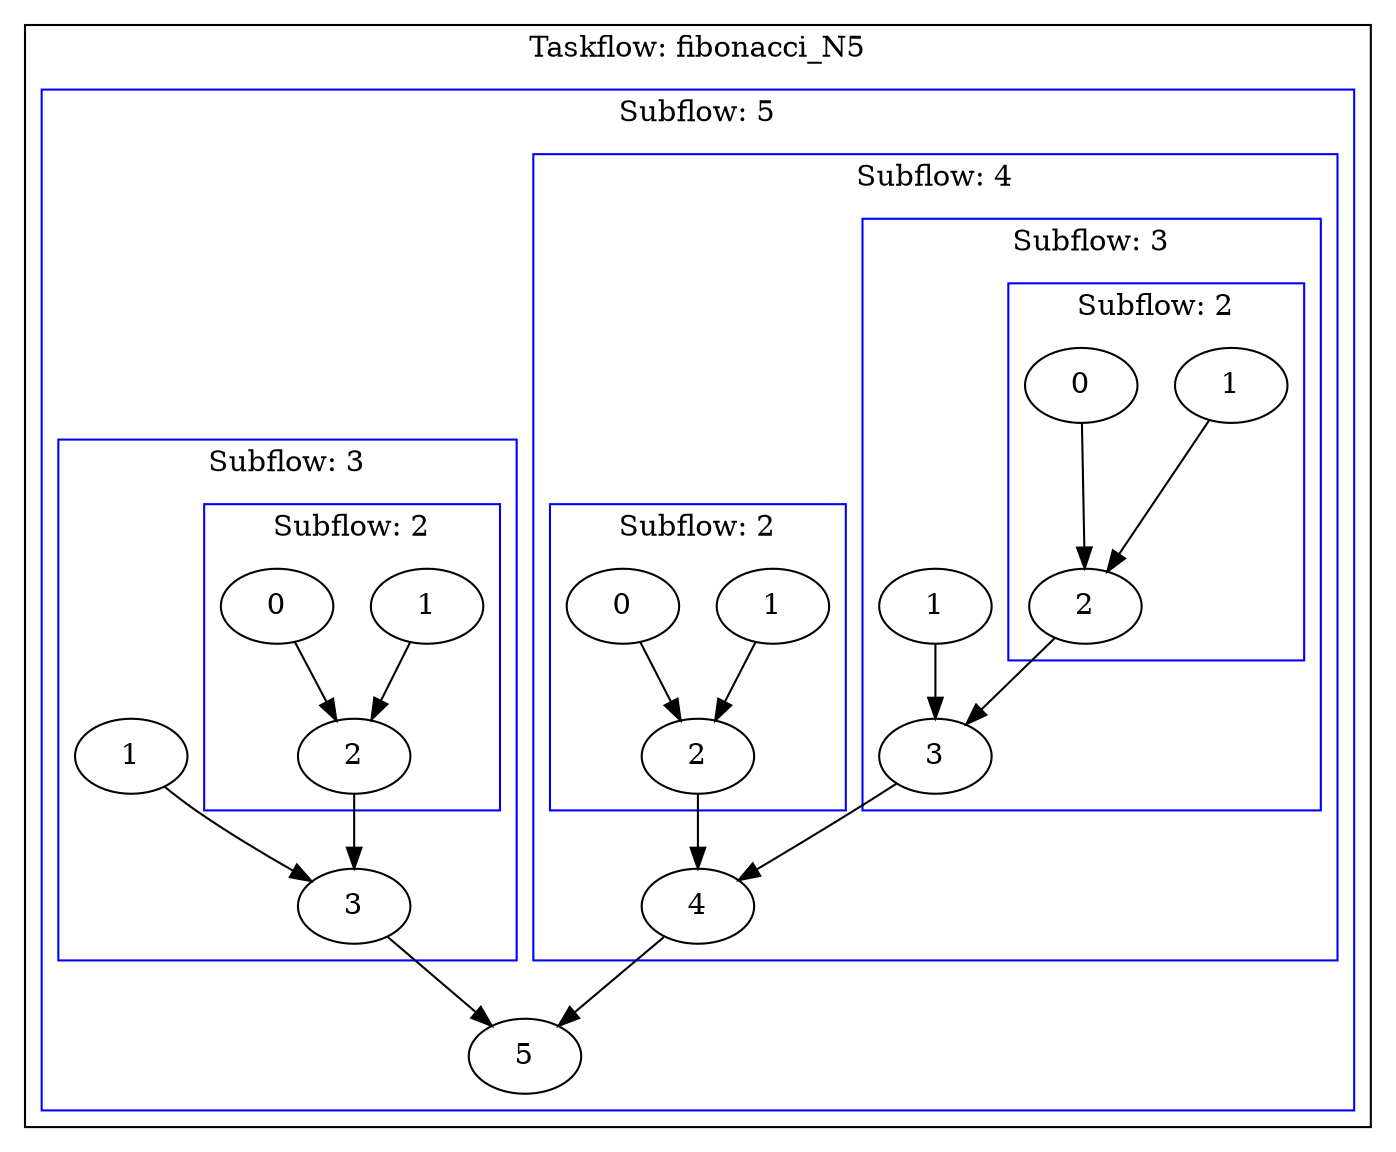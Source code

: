 digraph Taskflow {
subgraph cluster_p0x7ff7b473a1c8 {
label="Taskflow: fibonacci_N5";
p0x7f7a2b1659e0[label="5" ];
subgraph cluster_p0x7f7a2b1659e0 {
label="Subflow: 5";
color=blue
p0x7f7a2b123690[label="4" ];
p0x7f7a2b123690 -> p0x7f7a2b1659e0;
subgraph cluster_p0x7f7a2b123690 {
label="Subflow: 4";
color=blue
p0x7f7a2b187e20[label="3" ];
p0x7f7a2b187e20 -> p0x7f7a2b123690;
subgraph cluster_p0x7f7a2b187e20 {
label="Subflow: 3";
color=blue
p0x7f7a2b123030[label="2" ];
p0x7f7a2b123030 -> p0x7f7a2b187e20;
subgraph cluster_p0x7f7a2b123030 {
label="Subflow: 2";
color=blue
p0x7f7a2b101020[label="1" ];
p0x7f7a2b101020 -> p0x7f7a2b123030;
p0x7f7a2b1007a0[label="0" ];
p0x7f7a2b1007a0 -> p0x7f7a2b123030;
}
p0x7f7a2b1237a0[label="1" ];
p0x7f7a2b1237a0 -> p0x7f7a2b187e20;
}
p0x7f7a2b187d10[label="2" ];
p0x7f7a2b187d10 -> p0x7f7a2b123690;
subgraph cluster_p0x7f7a2b187d10 {
label="Subflow: 2";
color=blue
p0x7f7a2b176e20[label="1" ];
p0x7f7a2b176e20 -> p0x7f7a2b187d10;
p0x7f7a2b176d10[label="0" ];
p0x7f7a2b176d10 -> p0x7f7a2b187d10;
}
}
p0x7f7a2b123580[label="3" ];
p0x7f7a2b123580 -> p0x7f7a2b1659e0;
subgraph cluster_p0x7f7a2b123580 {
label="Subflow: 3";
color=blue
p0x7f7a2b123470[label="2" ];
p0x7f7a2b123470 -> p0x7f7a2b123580;
subgraph cluster_p0x7f7a2b123470 {
label="Subflow: 2";
color=blue
p0x7f7a2b123140[label="1" ];
p0x7f7a2b123140 -> p0x7f7a2b123470;
p0x7f7a2b123250[label="0" ];
p0x7f7a2b123250 -> p0x7f7a2b123470;
}
p0x7f7a2b123360[label="1" ];
p0x7f7a2b123360 -> p0x7f7a2b123580;
}
}
}
}
